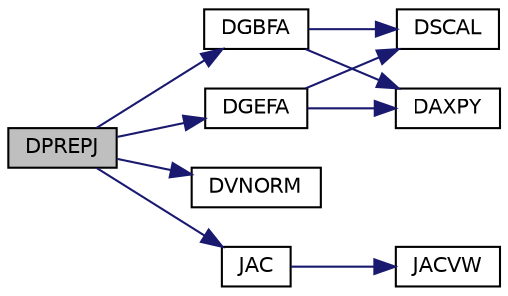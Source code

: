 digraph G
{
  edge [fontname="Helvetica",fontsize="10",labelfontname="Helvetica",labelfontsize="10"];
  node [fontname="Helvetica",fontsize="10",shape=record];
  rankdir=LR;
  Node1 [label="DPREPJ",height=0.2,width=0.4,color="black", fillcolor="grey75", style="filled" fontcolor="black"];
  Node1 -> Node2 [color="midnightblue",fontsize="10",style="solid",fontname="Helvetica"];
  Node2 [label="DGBFA",height=0.2,width=0.4,color="black", fillcolor="white", style="filled",URL="$opkda2_8f.html#ac4c5614c38d9b71ef0f1a1966c9ba95d"];
  Node2 -> Node3 [color="midnightblue",fontsize="10",style="solid",fontname="Helvetica"];
  Node3 [label="DAXPY",height=0.2,width=0.4,color="black", fillcolor="white", style="filled",URL="$opkda2_8f.html#aab33f5d0b86ce882c644ed8ebef0d37a"];
  Node2 -> Node4 [color="midnightblue",fontsize="10",style="solid",fontname="Helvetica"];
  Node4 [label="DSCAL",height=0.2,width=0.4,color="black", fillcolor="white", style="filled",URL="$opkda2_8f.html#a01717dda8d7fc23df8e65fb4ab83c243"];
  Node1 -> Node5 [color="midnightblue",fontsize="10",style="solid",fontname="Helvetica"];
  Node5 [label="DGEFA",height=0.2,width=0.4,color="black", fillcolor="white", style="filled",URL="$opkda2_8f.html#a036d3c51b8c1de02f74beb2ce11bc50c"];
  Node5 -> Node3 [color="midnightblue",fontsize="10",style="solid",fontname="Helvetica"];
  Node5 -> Node4 [color="midnightblue",fontsize="10",style="solid",fontname="Helvetica"];
  Node1 -> Node6 [color="midnightblue",fontsize="10",style="solid",fontname="Helvetica"];
  Node6 [label="DVNORM",height=0.2,width=0.4,color="black", fillcolor="white", style="filled",URL="$opkda1_8f.html#a8e8b7e60c629e8e9530b41651b73325f"];
  Node1 -> Node7 [color="midnightblue",fontsize="10",style="solid",fontname="Helvetica"];
  Node7 [label="JAC",height=0.2,width=0.4,color="black", fillcolor="white", style="filled",URL="$nautilus_8f90.html#a788858b251b77eee1d000889202dc641"];
  Node7 -> Node8 [color="midnightblue",fontsize="10",style="solid",fontname="Helvetica"];
  Node8 [label="JACVW",height=0.2,width=0.4,color="black", fillcolor="white", style="filled",URL="$nls__odes_8f90.html#aa4399e19ae8bf5b6ef3102b2a75329cc"];
}
